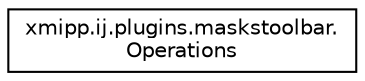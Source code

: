 digraph "Graphical Class Hierarchy"
{
  edge [fontname="Helvetica",fontsize="10",labelfontname="Helvetica",labelfontsize="10"];
  node [fontname="Helvetica",fontsize="10",shape=record];
  rankdir="LR";
  Node0 [label="xmipp.ij.plugins.maskstoolbar.\lOperations",height=0.2,width=0.4,color="black", fillcolor="white", style="filled",URL="$classxmipp_1_1ij_1_1plugins_1_1maskstoolbar_1_1Operations.html"];
}
